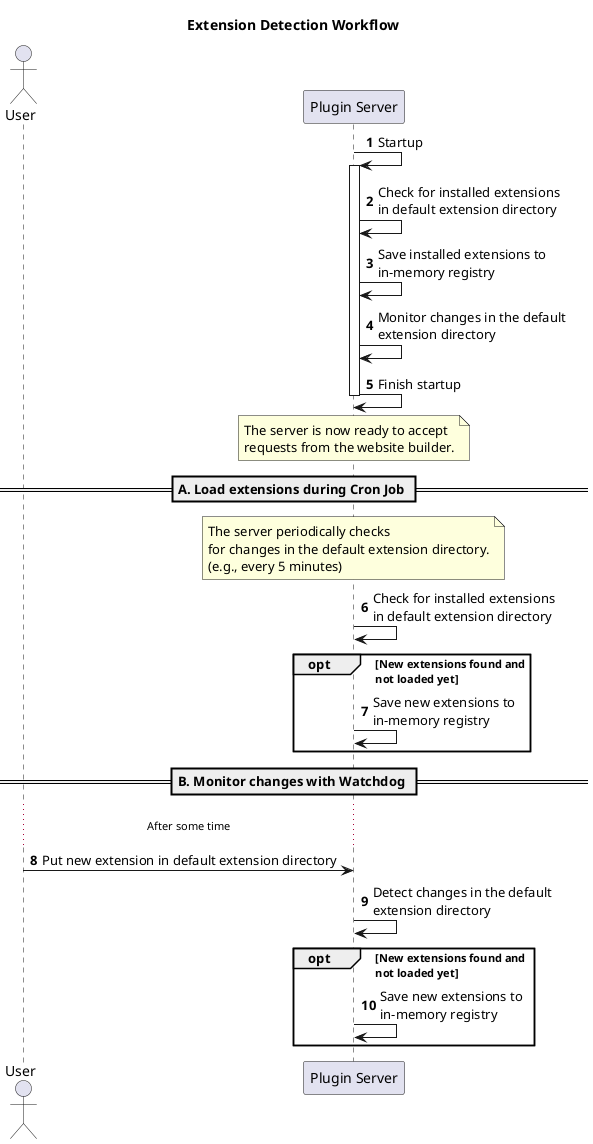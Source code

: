 @startuml Extension Detection

title Extension Detection Workflow
skinparam Padding 0
skinparam BoxPadding 0

actor User as usr
participant "Plugin Server" as server

autonumber
server -> server: Startup
activate server
server -> server: Check for installed extensions\nin default extension directory
server -> server: Save installed extensions to\nin-memory registry
server -> server: Monitor changes in the default\nextension directory
server -> server: Finish startup
deactivate server

note over server
    The server is now ready to accept 
    requests from the website builder.
end note

== A. Load extensions during Cron Job == 
note over server
    The server periodically checks
    for changes in the default extension directory.
    (e.g., every 5 minutes)
end note
server -> server: Check for installed extensions\nin default extension directory
opt New extensions found and\nnot loaded yet
    server -> server: Save new extensions to\nin-memory registry
end
== B. Monitor changes with Watchdog == 
... After some time ...
usr -> server: Put new extension in default extension directory
server -> server: Detect changes in the default\nextension directory
opt New extensions found and\nnot loaded yet
    server -> server: Save new extensions to\nin-memory registry
end
